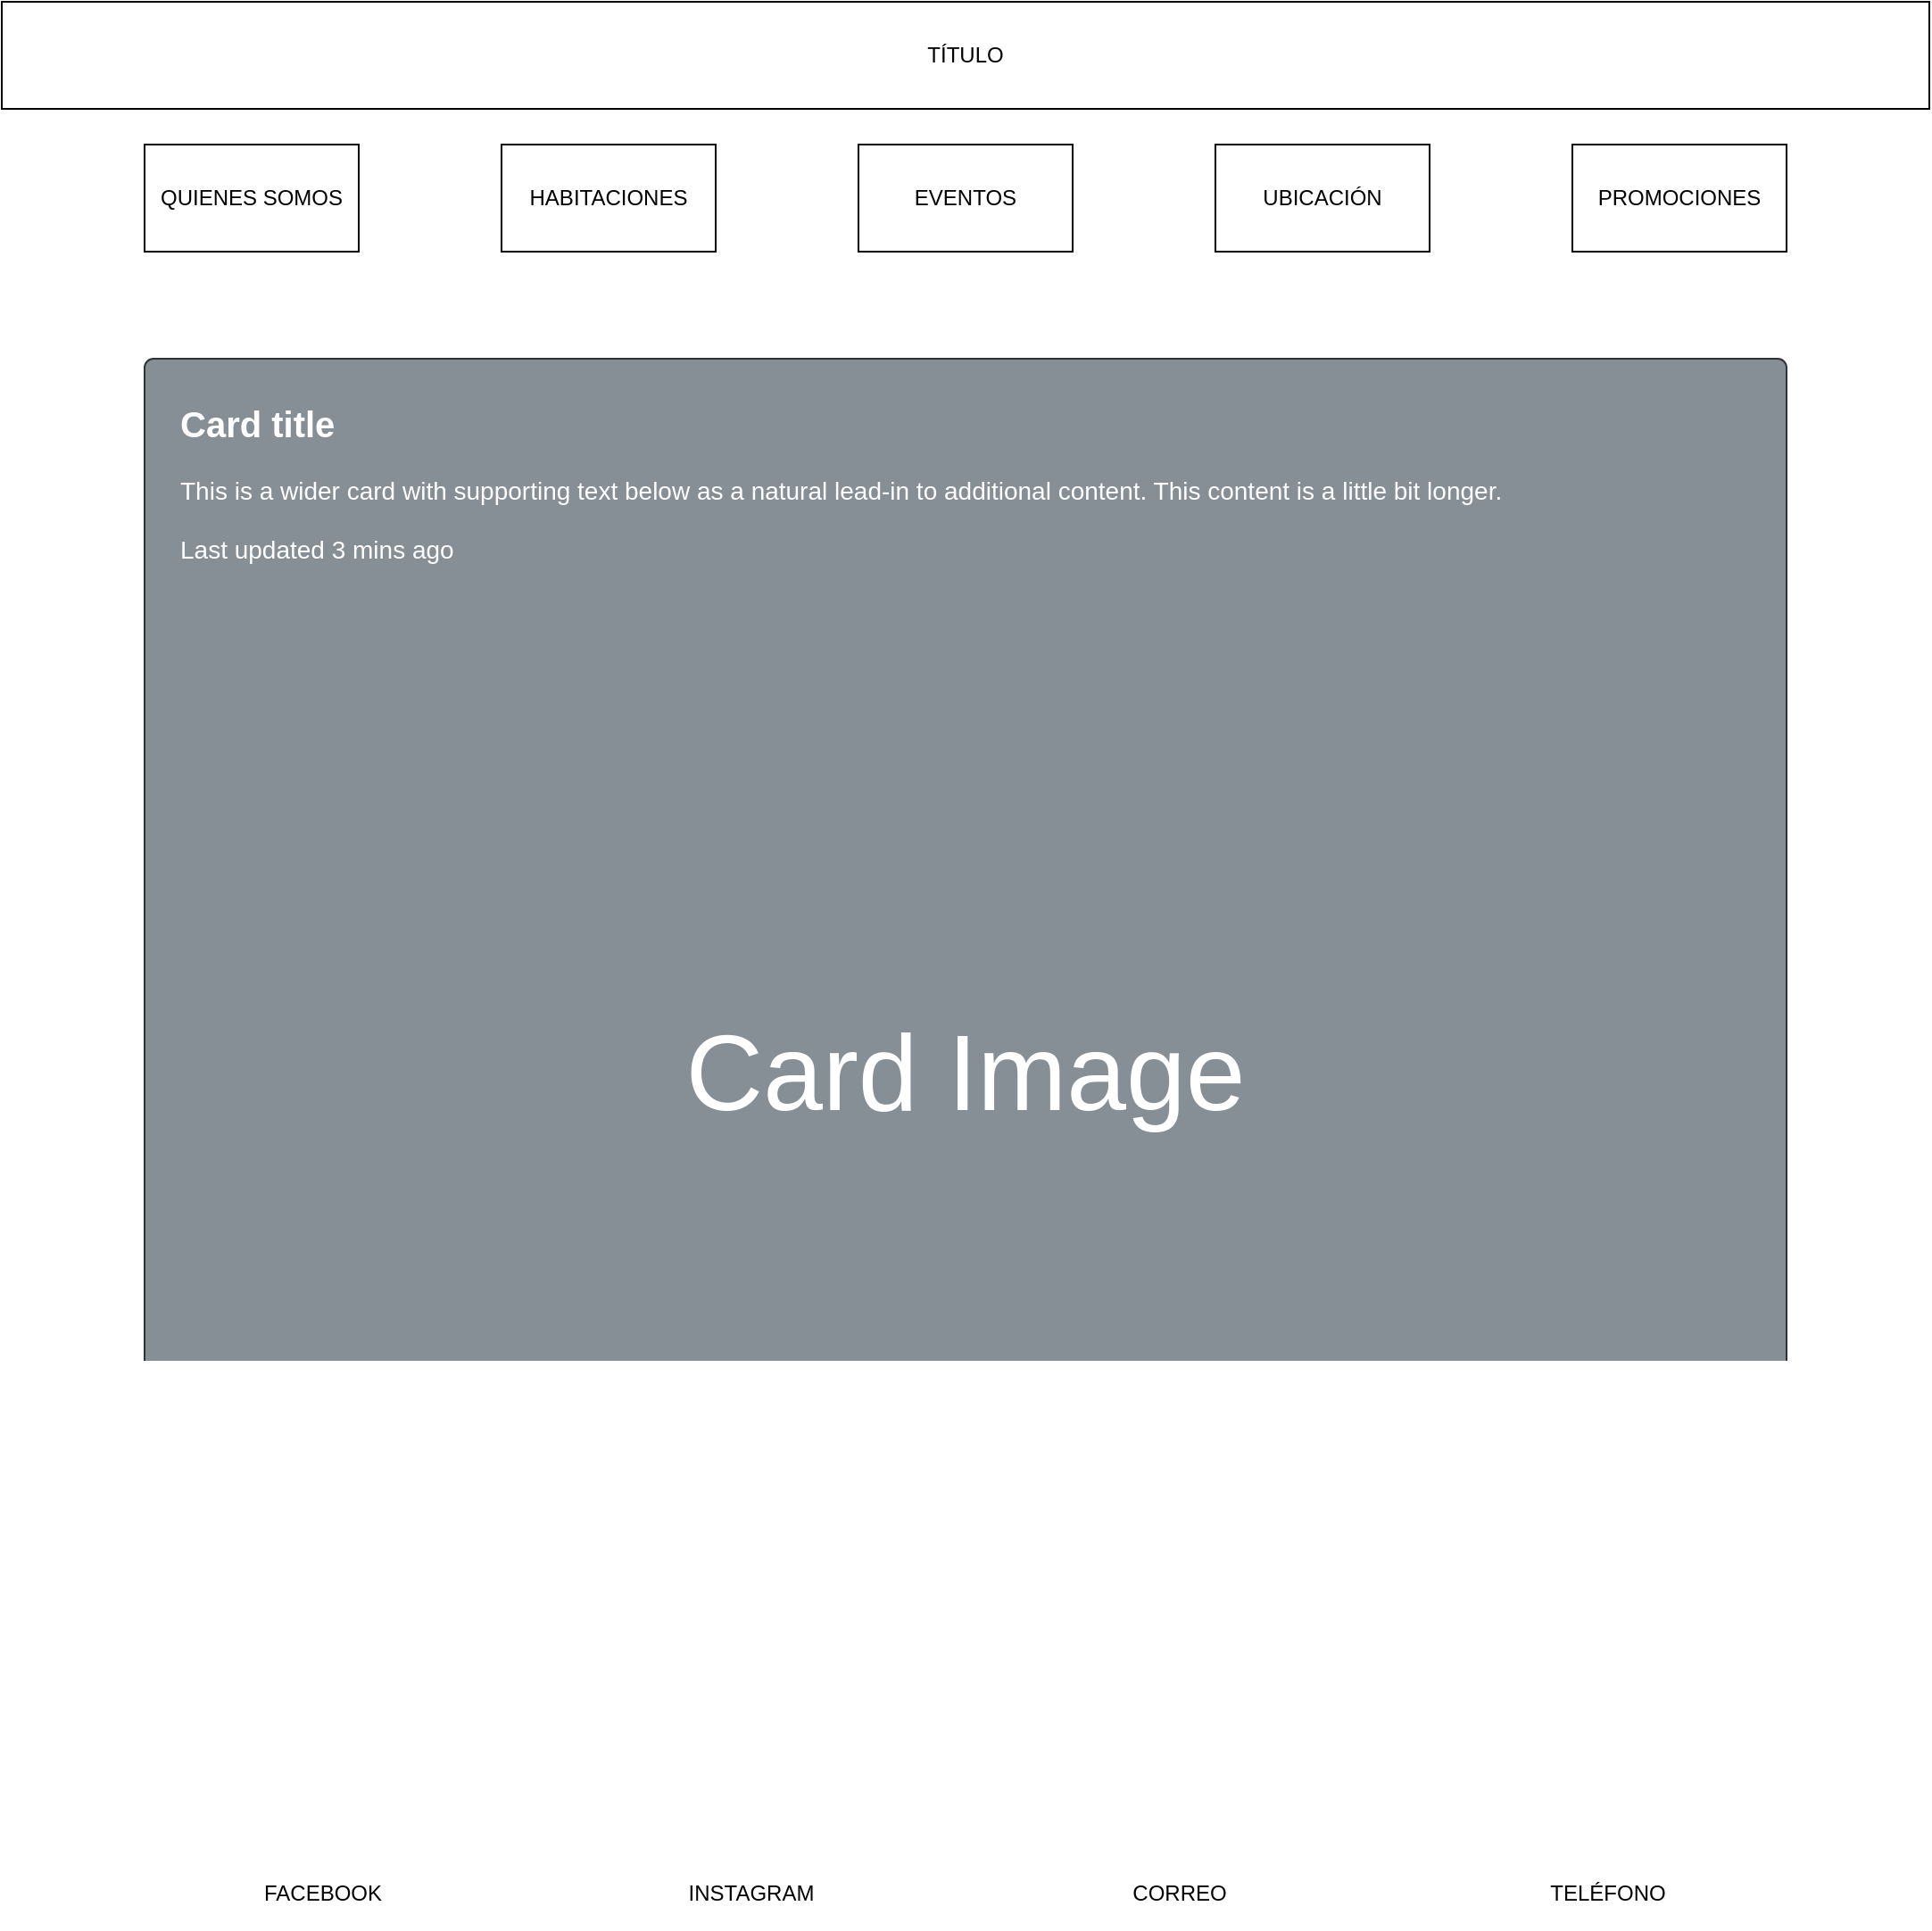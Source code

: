 <mxfile version="14.5.1" type="github" pages="3">
  <diagram name="INDEX" id="c9db0220-8083-56f3-ca83-edcdcd058819">
    <mxGraphModel dx="1422" dy="766" grid="1" gridSize="10" guides="1" tooltips="1" connect="1" arrows="0" fold="1" page="1" pageScale="1.5" pageWidth="826" pageHeight="1169" background="#ffffff" math="0" shadow="0">
      <root>
        <mxCell id="0" style=";html=1;" />
        <mxCell id="1" style=";html=1;" parent="0" />
        <mxCell id="bcL_DF850uP_6J2z_odr-8" value="TÍTULO" style="whiteSpace=wrap;html=1;" vertex="1" parent="1">
          <mxGeometry x="80" y="40" width="1080" height="60" as="geometry" />
        </mxCell>
        <mxCell id="bcL_DF850uP_6J2z_odr-9" value="HABITACIONES" style="whiteSpace=wrap;html=1;" vertex="1" parent="1">
          <mxGeometry x="360" y="120" width="120" height="60" as="geometry" />
        </mxCell>
        <mxCell id="bcL_DF850uP_6J2z_odr-10" value="EVENTOS" style="whiteSpace=wrap;html=1;" vertex="1" parent="1">
          <mxGeometry x="560" y="120" width="120" height="60" as="geometry" />
        </mxCell>
        <mxCell id="bcL_DF850uP_6J2z_odr-11" value="QUIENES SOMOS" style="whiteSpace=wrap;html=1;" vertex="1" parent="1">
          <mxGeometry x="160" y="120" width="120" height="60" as="geometry" />
        </mxCell>
        <mxCell id="bcL_DF850uP_6J2z_odr-12" value="UBICACIÓN" style="whiteSpace=wrap;html=1;" vertex="1" parent="1">
          <mxGeometry x="760" y="120" width="120" height="60" as="geometry" />
        </mxCell>
        <mxCell id="bcL_DF850uP_6J2z_odr-13" value="PROMOCIONES" style="whiteSpace=wrap;html=1;" vertex="1" parent="1">
          <mxGeometry x="960" y="120" width="120" height="60" as="geometry" />
        </mxCell>
        <mxCell id="a_5siFib3OdO7E0eQlxP-4" value="Card Image" style="html=1;shadow=0;dashed=0;shape=mxgraph.bootstrap.rrect;rSize=5;strokeColor=#2D3338;html=1;whiteSpace=wrap;fillColor=#868E96;fontColor=#ffffff;verticalAlign=middle;align=center;spacing=20;fontSize=60;" vertex="1" parent="1">
          <mxGeometry x="160" y="240" width="920" height="800" as="geometry" />
        </mxCell>
        <mxCell id="a_5siFib3OdO7E0eQlxP-5" value="&lt;b&gt;&lt;font style=&quot;font-size: 20px&quot;&gt;Card title&lt;/font&gt;&lt;/b&gt;&lt;br&gt;&lt;br&gt;This is a wider card with supporting text below as a natural lead-in to additional content. This content is a little bit longer.&lt;br&gt;&lt;br&gt;Last updated 3 mins ago" style="fillColor=none;strokeColor=none;fontColor=#ffffff;html=1;verticalAlign=top;align=left;spacing=20;fontSize=14;" vertex="1" parent="a_5siFib3OdO7E0eQlxP-4">
          <mxGeometry width="800" height="120" relative="1" as="geometry" />
        </mxCell>
        <mxCell id="a_5siFib3OdO7E0eQlxP-6" value="FACEBOOK" style="text;html=1;strokeColor=none;fillColor=none;align=center;verticalAlign=middle;whiteSpace=wrap;" vertex="1" parent="1">
          <mxGeometry x="160" y="1080" width="200" height="40" as="geometry" />
        </mxCell>
        <mxCell id="a_5siFib3OdO7E0eQlxP-7" value="INSTAGRAM" style="text;html=1;strokeColor=none;fillColor=none;align=center;verticalAlign=middle;whiteSpace=wrap;" vertex="1" parent="1">
          <mxGeometry x="400" y="1080" width="200" height="40" as="geometry" />
        </mxCell>
        <mxCell id="a_5siFib3OdO7E0eQlxP-8" value="CORREO" style="text;html=1;strokeColor=none;fillColor=none;align=center;verticalAlign=middle;whiteSpace=wrap;" vertex="1" parent="1">
          <mxGeometry x="640" y="1080" width="200" height="40" as="geometry" />
        </mxCell>
        <mxCell id="a_5siFib3OdO7E0eQlxP-9" value="TELÉFONO" style="text;html=1;strokeColor=none;fillColor=none;align=center;verticalAlign=middle;whiteSpace=wrap;" vertex="1" parent="1">
          <mxGeometry x="880" y="1080" width="200" height="40" as="geometry" />
        </mxCell>
      </root>
    </mxGraphModel>
  </diagram>
  <diagram name="HABITACIONES" id="OTDEvTmL8tKm7rzvGiMI">
    <mxGraphModel dx="1422" dy="766" grid="1" gridSize="10" guides="1" tooltips="1" connect="1" arrows="0" fold="1" page="1" pageScale="1.5" pageWidth="826" pageHeight="1169" background="#ffffff" math="0" shadow="0">
      <root>
        <mxCell id="JFDQOPYBhCJ7t6XRFKrG-0" style=";html=1;" />
        <mxCell id="JFDQOPYBhCJ7t6XRFKrG-1" style=";html=1;" parent="JFDQOPYBhCJ7t6XRFKrG-0" />
        <mxCell id="JFDQOPYBhCJ7t6XRFKrG-2" value="TÍTULO" style="whiteSpace=wrap;html=1;" vertex="1" parent="JFDQOPYBhCJ7t6XRFKrG-1">
          <mxGeometry x="80" y="40" width="1080" height="60" as="geometry" />
        </mxCell>
        <mxCell id="JFDQOPYBhCJ7t6XRFKrG-3" value="HABITACIONES" style="whiteSpace=wrap;html=1;" vertex="1" parent="JFDQOPYBhCJ7t6XRFKrG-1">
          <mxGeometry x="360" y="120" width="120" height="60" as="geometry" />
        </mxCell>
        <mxCell id="JFDQOPYBhCJ7t6XRFKrG-4" value="EVENTOS" style="whiteSpace=wrap;html=1;" vertex="1" parent="JFDQOPYBhCJ7t6XRFKrG-1">
          <mxGeometry x="560" y="120" width="120" height="60" as="geometry" />
        </mxCell>
        <mxCell id="JFDQOPYBhCJ7t6XRFKrG-5" value="QUIENES SOMOS" style="whiteSpace=wrap;html=1;" vertex="1" parent="JFDQOPYBhCJ7t6XRFKrG-1">
          <mxGeometry x="160" y="120" width="120" height="60" as="geometry" />
        </mxCell>
        <mxCell id="JFDQOPYBhCJ7t6XRFKrG-6" value="UBICACIÓN" style="whiteSpace=wrap;html=1;" vertex="1" parent="JFDQOPYBhCJ7t6XRFKrG-1">
          <mxGeometry x="760" y="120" width="120" height="60" as="geometry" />
        </mxCell>
        <mxCell id="JFDQOPYBhCJ7t6XRFKrG-7" value="PROMOCIONES" style="whiteSpace=wrap;html=1;" vertex="1" parent="JFDQOPYBhCJ7t6XRFKrG-1">
          <mxGeometry x="960" y="120" width="120" height="60" as="geometry" />
        </mxCell>
        <mxCell id="tVJBb3Tbmj1y1-gVVkl1-0" value="&lt;span style=&quot;font-size: 20px&quot;&gt;&lt;b&gt;HABITACIÓN TIPO 1&lt;/b&gt;&lt;/span&gt;&lt;br&gt;&lt;br&gt;CARACTERISTICAS&lt;br&gt;&lt;br&gt;&lt;br&gt;&lt;br&gt;&lt;br&gt;&lt;br&gt;&lt;br&gt;&lt;br&gt;&lt;div style=&quot;text-align: center&quot;&gt;&lt;span&gt;PRECIO.&lt;/span&gt;&lt;/div&gt;" style="html=1;shadow=0;dashed=0;shape=mxgraph.bootstrap.rrect;rSize=5;strokeColor=#DFDFDF;html=1;whiteSpace=wrap;fillColor=#ffffff;fontColor=#000000;verticalAlign=middle;align=left;spacing=70;fontSize=14;spacingLeft=256;labelBorderColor=none;labelPosition=center;verticalLabelPosition=middle;spacingTop=0;" vertex="1" parent="JFDQOPYBhCJ7t6XRFKrG-1">
          <mxGeometry x="160" y="280" width="600" height="240" as="geometry" />
        </mxCell>
        <mxCell id="tVJBb3Tbmj1y1-gVVkl1-1" value="Image" style="html=1;shadow=0;dashed=0;shape=mxgraph.bootstrap.leftButton;rSize=5;perimeter=none;whiteSpace=wrap;fillColor=#868E96;strokeColor=#DFDFDF;fontColor=#DEE2E6;resizeWidth=1;fontSize=18;" vertex="1" parent="tVJBb3Tbmj1y1-gVVkl1-0">
          <mxGeometry width="256" height="240" relative="1" as="geometry" />
        </mxCell>
        <mxCell id="tVJBb3Tbmj1y1-gVVkl1-8" value="&lt;span style=&quot;font-size: 20px&quot;&gt;&lt;b&gt;HABITACIÓN TIPO 2&lt;/b&gt;&lt;/span&gt;&lt;br&gt;&lt;br&gt;CARACTERISTICAS&lt;br&gt;&lt;br&gt;&lt;br&gt;&lt;br&gt;&lt;br&gt;&lt;br&gt;&lt;br&gt;&lt;br&gt;&lt;div style=&quot;text-align: center&quot;&gt;&lt;span&gt;PRECIO.&lt;/span&gt;&lt;/div&gt;" style="html=1;shadow=0;dashed=0;shape=mxgraph.bootstrap.rrect;rSize=5;strokeColor=#DFDFDF;html=1;whiteSpace=wrap;fillColor=#ffffff;fontColor=#000000;verticalAlign=middle;align=left;spacing=70;fontSize=14;spacingLeft=256;labelBorderColor=none;labelPosition=center;verticalLabelPosition=middle;spacingTop=0;" vertex="1" parent="JFDQOPYBhCJ7t6XRFKrG-1">
          <mxGeometry x="160" y="560" width="600" height="240" as="geometry" />
        </mxCell>
        <mxCell id="tVJBb3Tbmj1y1-gVVkl1-9" value="Image" style="html=1;shadow=0;dashed=0;shape=mxgraph.bootstrap.leftButton;rSize=5;perimeter=none;whiteSpace=wrap;fillColor=#868E96;strokeColor=#DFDFDF;fontColor=#DEE2E6;resizeWidth=1;fontSize=18;" vertex="1" parent="tVJBb3Tbmj1y1-gVVkl1-8">
          <mxGeometry width="256" height="240" relative="1" as="geometry" />
        </mxCell>
        <mxCell id="tVJBb3Tbmj1y1-gVVkl1-10" value="&lt;span style=&quot;font-size: 20px&quot;&gt;&lt;b&gt;HABITACIÓN TIPO 3&lt;/b&gt;&lt;/span&gt;&lt;br&gt;&lt;br&gt;CARACTERISTICAS&lt;br&gt;&lt;br&gt;&lt;br&gt;&lt;br&gt;&lt;br&gt;&lt;br&gt;&lt;br&gt;&lt;br&gt;&lt;div style=&quot;text-align: center&quot;&gt;&lt;span&gt;PRECIO.&lt;/span&gt;&lt;/div&gt;" style="html=1;shadow=0;dashed=0;shape=mxgraph.bootstrap.rrect;rSize=5;strokeColor=#DFDFDF;html=1;whiteSpace=wrap;fillColor=#ffffff;fontColor=#000000;verticalAlign=middle;align=left;spacing=70;fontSize=14;spacingLeft=256;labelBorderColor=none;labelPosition=center;verticalLabelPosition=middle;spacingTop=0;" vertex="1" parent="JFDQOPYBhCJ7t6XRFKrG-1">
          <mxGeometry x="160" y="840" width="600" height="240" as="geometry" />
        </mxCell>
        <mxCell id="tVJBb3Tbmj1y1-gVVkl1-11" value="Image" style="html=1;shadow=0;dashed=0;shape=mxgraph.bootstrap.leftButton;rSize=5;perimeter=none;whiteSpace=wrap;fillColor=#868E96;strokeColor=#DFDFDF;fontColor=#DEE2E6;resizeWidth=1;fontSize=18;" vertex="1" parent="tVJBb3Tbmj1y1-gVVkl1-10">
          <mxGeometry width="256" height="240" relative="1" as="geometry" />
        </mxCell>
        <mxCell id="tVJBb3Tbmj1y1-gVVkl1-12" value="&lt;span style=&quot;font-size: 20px&quot;&gt;&lt;b&gt;HABITACIÓN TIPO 4&lt;/b&gt;&lt;/span&gt;&lt;br&gt;&lt;br&gt;CARACTERISTICAS&lt;br&gt;&lt;br&gt;&lt;br&gt;&lt;br&gt;&lt;br&gt;&lt;br&gt;&lt;br&gt;&lt;br&gt;&lt;div style=&quot;text-align: center&quot;&gt;&lt;span&gt;PRECIO.&lt;/span&gt;&lt;/div&gt;" style="html=1;shadow=0;dashed=0;shape=mxgraph.bootstrap.rrect;rSize=5;strokeColor=#DFDFDF;html=1;whiteSpace=wrap;fillColor=#ffffff;fontColor=#000000;verticalAlign=middle;align=left;spacing=70;fontSize=14;spacingLeft=256;labelBorderColor=none;labelPosition=center;verticalLabelPosition=middle;spacingTop=0;" vertex="1" parent="JFDQOPYBhCJ7t6XRFKrG-1">
          <mxGeometry x="160" y="1120" width="600" height="240" as="geometry" />
        </mxCell>
        <mxCell id="tVJBb3Tbmj1y1-gVVkl1-13" value="Image" style="html=1;shadow=0;dashed=0;shape=mxgraph.bootstrap.leftButton;rSize=5;perimeter=none;whiteSpace=wrap;fillColor=#868E96;strokeColor=#DFDFDF;fontColor=#DEE2E6;resizeWidth=1;fontSize=18;" vertex="1" parent="tVJBb3Tbmj1y1-gVVkl1-12">
          <mxGeometry width="256" height="240" relative="1" as="geometry" />
        </mxCell>
      </root>
    </mxGraphModel>
  </diagram>
  <diagram name="EVENTOS" id="KKp5Q_9w9gP7UIlRZbHc">
    <mxGraphModel dx="1422" dy="766" grid="1" gridSize="10" guides="1" tooltips="1" connect="1" arrows="0" fold="1" page="1" pageScale="1.5" pageWidth="826" pageHeight="1169" background="#ffffff" math="0" shadow="0">
      <root>
        <mxCell id="4Qz581KqocCkkXFibosz-0" style=";html=1;" />
        <mxCell id="4Qz581KqocCkkXFibosz-1" style=";html=1;" parent="4Qz581KqocCkkXFibosz-0" />
        <mxCell id="4Qz581KqocCkkXFibosz-2" value="TÍTULO" style="whiteSpace=wrap;html=1;" vertex="1" parent="4Qz581KqocCkkXFibosz-1">
          <mxGeometry x="80" y="40" width="1080" height="60" as="geometry" />
        </mxCell>
        <mxCell id="4Qz581KqocCkkXFibosz-3" value="HABITACIONES" style="whiteSpace=wrap;html=1;" vertex="1" parent="4Qz581KqocCkkXFibosz-1">
          <mxGeometry x="360" y="120" width="120" height="60" as="geometry" />
        </mxCell>
        <mxCell id="4Qz581KqocCkkXFibosz-4" value="EVENTOS" style="whiteSpace=wrap;html=1;" vertex="1" parent="4Qz581KqocCkkXFibosz-1">
          <mxGeometry x="560" y="120" width="120" height="60" as="geometry" />
        </mxCell>
        <mxCell id="4Qz581KqocCkkXFibosz-5" value="QUIENES SOMOS" style="whiteSpace=wrap;html=1;" vertex="1" parent="4Qz581KqocCkkXFibosz-1">
          <mxGeometry x="160" y="120" width="120" height="60" as="geometry" />
        </mxCell>
        <mxCell id="4Qz581KqocCkkXFibosz-6" value="UBICACIÓN" style="whiteSpace=wrap;html=1;" vertex="1" parent="4Qz581KqocCkkXFibosz-1">
          <mxGeometry x="760" y="120" width="120" height="60" as="geometry" />
        </mxCell>
        <mxCell id="4Qz581KqocCkkXFibosz-7" value="PROMOCIONES" style="whiteSpace=wrap;html=1;" vertex="1" parent="4Qz581KqocCkkXFibosz-1">
          <mxGeometry x="960" y="120" width="120" height="60" as="geometry" />
        </mxCell>
        <mxCell id="4Qz581KqocCkkXFibosz-17" value="&lt;font style=&quot;font-size: 20px&quot;&gt;EVENTO 1&lt;/font&gt;" style="html=1;shadow=0;dashed=0;shape=mxgraph.bootstrap.rrect;rSize=5;strokeColor=#DFDFDF;html=1;whiteSpace=wrap;fillColor=#ffffff;fontColor=#000000;verticalAlign=top;align=center;spacing=20;fontSize=14;" vertex="1" parent="4Qz581KqocCkkXFibosz-1">
          <mxGeometry x="160" y="240" width="360" height="360" as="geometry" />
        </mxCell>
        <mxCell id="4Qz581KqocCkkXFibosz-18" value="Image cap" style="html=1;shadow=0;dashed=0;shape=mxgraph.bootstrap.topButton;rSize=5;perimeter=none;whiteSpace=wrap;fillColor=#868E96;strokeColor=#DFDFDF;fontColor=#DEE2E6;resizeWidth=1;fontSize=18;" vertex="1" parent="4Qz581KqocCkkXFibosz-17">
          <mxGeometry width="360" height="280" relative="1" as="geometry">
            <mxPoint y="80" as="offset" />
          </mxGeometry>
        </mxCell>
        <mxCell id="4Qz581KqocCkkXFibosz-20" value="DESCRIPCIÓN EVENTO 1" style="text;html=1;strokeColor=none;fillColor=none;align=center;verticalAlign=middle;whiteSpace=wrap;rounded=0;" vertex="1" parent="4Qz581KqocCkkXFibosz-1">
          <mxGeometry x="560" y="320" width="520" height="280" as="geometry" />
        </mxCell>
        <mxCell id="4Qz581KqocCkkXFibosz-21" value="&lt;font style=&quot;font-size: 20px&quot;&gt;EVENTO 2&lt;/font&gt;" style="html=1;shadow=0;dashed=0;shape=mxgraph.bootstrap.rrect;rSize=5;strokeColor=#DFDFDF;html=1;whiteSpace=wrap;fillColor=#ffffff;fontColor=#000000;verticalAlign=top;align=center;spacing=20;fontSize=14;" vertex="1" parent="4Qz581KqocCkkXFibosz-1">
          <mxGeometry x="160" y="640" width="360" height="360" as="geometry" />
        </mxCell>
        <mxCell id="4Qz581KqocCkkXFibosz-22" value="Image cap" style="html=1;shadow=0;dashed=0;shape=mxgraph.bootstrap.topButton;rSize=5;perimeter=none;whiteSpace=wrap;fillColor=#868E96;strokeColor=#DFDFDF;fontColor=#DEE2E6;resizeWidth=1;fontSize=18;" vertex="1" parent="4Qz581KqocCkkXFibosz-21">
          <mxGeometry width="360" height="280" relative="1" as="geometry">
            <mxPoint y="80" as="offset" />
          </mxGeometry>
        </mxCell>
        <mxCell id="4Qz581KqocCkkXFibosz-23" value="DESCRIPCIÓN EVENTO 2" style="text;html=1;strokeColor=none;fillColor=none;align=center;verticalAlign=middle;whiteSpace=wrap;rounded=0;" vertex="1" parent="4Qz581KqocCkkXFibosz-1">
          <mxGeometry x="560" y="720" width="520" height="280" as="geometry" />
        </mxCell>
        <mxCell id="4Qz581KqocCkkXFibosz-24" value="&lt;font style=&quot;font-size: 20px&quot;&gt;EVENTO 3&lt;/font&gt;" style="html=1;shadow=0;dashed=0;shape=mxgraph.bootstrap.rrect;rSize=5;strokeColor=#DFDFDF;html=1;whiteSpace=wrap;fillColor=#ffffff;fontColor=#000000;verticalAlign=top;align=center;spacing=20;fontSize=14;" vertex="1" parent="4Qz581KqocCkkXFibosz-1">
          <mxGeometry x="160" y="1040" width="360" height="360" as="geometry" />
        </mxCell>
        <mxCell id="4Qz581KqocCkkXFibosz-25" value="Image cap" style="html=1;shadow=0;dashed=0;shape=mxgraph.bootstrap.topButton;rSize=5;perimeter=none;whiteSpace=wrap;fillColor=#868E96;strokeColor=#DFDFDF;fontColor=#DEE2E6;resizeWidth=1;fontSize=18;" vertex="1" parent="4Qz581KqocCkkXFibosz-24">
          <mxGeometry width="360" height="280" relative="1" as="geometry">
            <mxPoint y="80" as="offset" />
          </mxGeometry>
        </mxCell>
        <mxCell id="4Qz581KqocCkkXFibosz-26" value="DESCRIPCIÓN EVENTO 3" style="text;html=1;strokeColor=none;fillColor=none;align=center;verticalAlign=middle;whiteSpace=wrap;rounded=0;" vertex="1" parent="4Qz581KqocCkkXFibosz-1">
          <mxGeometry x="560" y="1120" width="520" height="280" as="geometry" />
        </mxCell>
      </root>
    </mxGraphModel>
  </diagram>
</mxfile>
